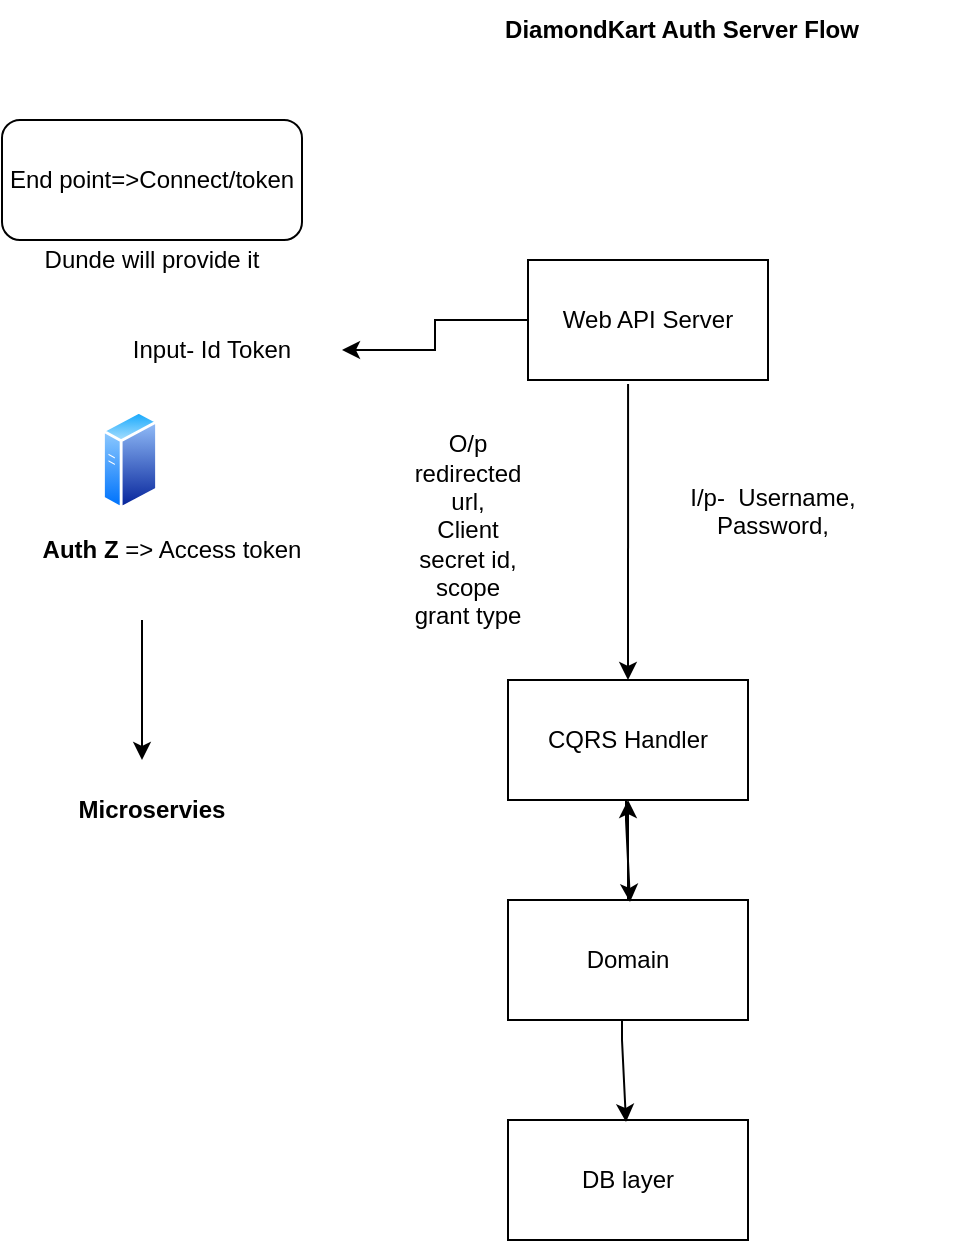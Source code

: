 <mxfile version="22.1.11" type="device">
  <diagram name="Page-1" id="U4wrs3MwRlFztyGorx4x">
    <mxGraphModel dx="880" dy="470" grid="1" gridSize="10" guides="1" tooltips="1" connect="1" arrows="1" fold="1" page="1" pageScale="1" pageWidth="850" pageHeight="1100" math="0" shadow="0">
      <root>
        <mxCell id="0" />
        <mxCell id="1" parent="0" />
        <mxCell id="emqsTNmj0sGX-fFg9Jo2-24" style="edgeStyle=orthogonalEdgeStyle;rounded=0;orthogonalLoop=1;jettySize=auto;html=1;entryX=1;entryY=0.5;entryDx=0;entryDy=0;" edge="1" parent="1" source="emqsTNmj0sGX-fFg9Jo2-1" target="emqsTNmj0sGX-fFg9Jo2-23">
          <mxGeometry relative="1" as="geometry" />
        </mxCell>
        <mxCell id="emqsTNmj0sGX-fFg9Jo2-1" value="Web API Server" style="rounded=0;whiteSpace=wrap;html=1;" vertex="1" parent="1">
          <mxGeometry x="303" y="130" width="120" height="60" as="geometry" />
        </mxCell>
        <mxCell id="emqsTNmj0sGX-fFg9Jo2-2" value="CQRS Handler" style="rounded=0;whiteSpace=wrap;html=1;" vertex="1" parent="1">
          <mxGeometry x="293" y="340" width="120" height="60" as="geometry" />
        </mxCell>
        <mxCell id="emqsTNmj0sGX-fFg9Jo2-19" value="" style="edgeStyle=orthogonalEdgeStyle;rounded=0;orthogonalLoop=1;jettySize=auto;html=1;" edge="1" parent="1" source="emqsTNmj0sGX-fFg9Jo2-3" target="emqsTNmj0sGX-fFg9Jo2-2">
          <mxGeometry relative="1" as="geometry" />
        </mxCell>
        <mxCell id="emqsTNmj0sGX-fFg9Jo2-3" value="Domain" style="rounded=0;whiteSpace=wrap;html=1;" vertex="1" parent="1">
          <mxGeometry x="293" y="450" width="120" height="60" as="geometry" />
        </mxCell>
        <mxCell id="emqsTNmj0sGX-fFg9Jo2-4" value="DB layer" style="rounded=0;whiteSpace=wrap;html=1;" vertex="1" parent="1">
          <mxGeometry x="293" y="560" width="120" height="60" as="geometry" />
        </mxCell>
        <mxCell id="emqsTNmj0sGX-fFg9Jo2-6" value="" style="endArrow=classic;html=1;rounded=0;entryX=0.6;entryY=0.017;entryDx=0;entryDy=0;entryPerimeter=0;exitX=0.5;exitY=1;exitDx=0;exitDy=0;" edge="1" parent="1">
          <mxGeometry width="50" height="50" relative="1" as="geometry">
            <mxPoint x="352" y="400" as="sourcePoint" />
            <mxPoint x="354" y="451" as="targetPoint" />
            <Array as="points">
              <mxPoint x="352" y="410" />
            </Array>
          </mxGeometry>
        </mxCell>
        <mxCell id="emqsTNmj0sGX-fFg9Jo2-8" value="" style="endArrow=classic;html=1;rounded=0;entryX=0.6;entryY=0.017;entryDx=0;entryDy=0;entryPerimeter=0;exitX=0.5;exitY=1;exitDx=0;exitDy=0;" edge="1" parent="1">
          <mxGeometry width="50" height="50" relative="1" as="geometry">
            <mxPoint x="350" y="510" as="sourcePoint" />
            <mxPoint x="352" y="561" as="targetPoint" />
            <Array as="points">
              <mxPoint x="350" y="520" />
            </Array>
          </mxGeometry>
        </mxCell>
        <mxCell id="emqsTNmj0sGX-fFg9Jo2-10" value="&lt;b&gt;DiamondKart Auth Server Flow&lt;br&gt;&lt;/b&gt;" style="text;html=1;strokeColor=none;fillColor=none;align=center;verticalAlign=middle;whiteSpace=wrap;rounded=0;" vertex="1" parent="1">
          <mxGeometry x="240" width="280" height="30" as="geometry" />
        </mxCell>
        <mxCell id="emqsTNmj0sGX-fFg9Jo2-16" value="End point=&amp;gt;Connect/token " style="rounded=1;whiteSpace=wrap;html=1;" vertex="1" parent="1">
          <mxGeometry x="40" y="60" width="150" height="60" as="geometry" />
        </mxCell>
        <mxCell id="emqsTNmj0sGX-fFg9Jo2-17" value="Dunde will provide it " style="text;html=1;strokeColor=none;fillColor=none;align=center;verticalAlign=middle;whiteSpace=wrap;rounded=0;" vertex="1" parent="1">
          <mxGeometry x="40" y="100" width="150" height="60" as="geometry" />
        </mxCell>
        <mxCell id="emqsTNmj0sGX-fFg9Jo2-18" value="" style="endArrow=classic;html=1;rounded=0;exitX=0.417;exitY=1.033;exitDx=0;exitDy=0;exitPerimeter=0;entryX=0.5;entryY=0;entryDx=0;entryDy=0;" edge="1" parent="1" source="emqsTNmj0sGX-fFg9Jo2-1" target="emqsTNmj0sGX-fFg9Jo2-2">
          <mxGeometry width="50" height="50" relative="1" as="geometry">
            <mxPoint x="280" y="300" as="sourcePoint" />
            <mxPoint x="330" y="250" as="targetPoint" />
          </mxGeometry>
        </mxCell>
        <mxCell id="emqsTNmj0sGX-fFg9Jo2-21" value="" style="image;aspect=fixed;perimeter=ellipsePerimeter;html=1;align=center;shadow=0;dashed=0;spacingTop=3;image=img/lib/active_directory/generic_server.svg;" vertex="1" parent="1">
          <mxGeometry x="90" y="205" width="28.0" height="50" as="geometry" />
        </mxCell>
        <mxCell id="emqsTNmj0sGX-fFg9Jo2-22" value="&lt;b&gt;Auth Z&lt;/b&gt; =&amp;gt; Access token" style="text;html=1;strokeColor=none;fillColor=none;align=center;verticalAlign=middle;whiteSpace=wrap;rounded=0;" vertex="1" parent="1">
          <mxGeometry x="50" y="260" width="150" height="30" as="geometry" />
        </mxCell>
        <mxCell id="emqsTNmj0sGX-fFg9Jo2-23" value="Input- Id Token" style="text;html=1;strokeColor=none;fillColor=none;align=center;verticalAlign=middle;whiteSpace=wrap;rounded=0;" vertex="1" parent="1">
          <mxGeometry x="80" y="160" width="130" height="30" as="geometry" />
        </mxCell>
        <mxCell id="emqsTNmj0sGX-fFg9Jo2-26" value="" style="endArrow=classic;html=1;rounded=0;" edge="1" parent="1">
          <mxGeometry width="50" height="50" relative="1" as="geometry">
            <mxPoint x="110" y="310" as="sourcePoint" />
            <mxPoint x="110" y="380" as="targetPoint" />
            <Array as="points">
              <mxPoint x="110" y="380" />
            </Array>
          </mxGeometry>
        </mxCell>
        <mxCell id="emqsTNmj0sGX-fFg9Jo2-28" value="&lt;b&gt;Microservies&lt;/b&gt;" style="text;html=1;strokeColor=none;fillColor=none;align=center;verticalAlign=middle;whiteSpace=wrap;rounded=0;" vertex="1" parent="1">
          <mxGeometry x="70" y="390" width="90" height="30" as="geometry" />
        </mxCell>
        <mxCell id="emqsTNmj0sGX-fFg9Jo2-30" value="&lt;div&gt;I/p-&amp;nbsp; Username, Password,&lt;/div&gt;&lt;div&gt;&amp;nbsp;&lt;/div&gt;" style="text;html=1;strokeColor=none;fillColor=none;align=center;verticalAlign=middle;whiteSpace=wrap;rounded=0;" vertex="1" parent="1">
          <mxGeometry x="357" y="220" width="137" height="85" as="geometry" />
        </mxCell>
        <mxCell id="emqsTNmj0sGX-fFg9Jo2-31" value="O/p redirected url,&lt;div&gt;Client secret id, scope grant type&lt;/div&gt;" style="text;html=1;strokeColor=none;fillColor=none;align=center;verticalAlign=middle;whiteSpace=wrap;rounded=0;" vertex="1" parent="1">
          <mxGeometry x="243" y="250" width="60" height="30" as="geometry" />
        </mxCell>
      </root>
    </mxGraphModel>
  </diagram>
</mxfile>
